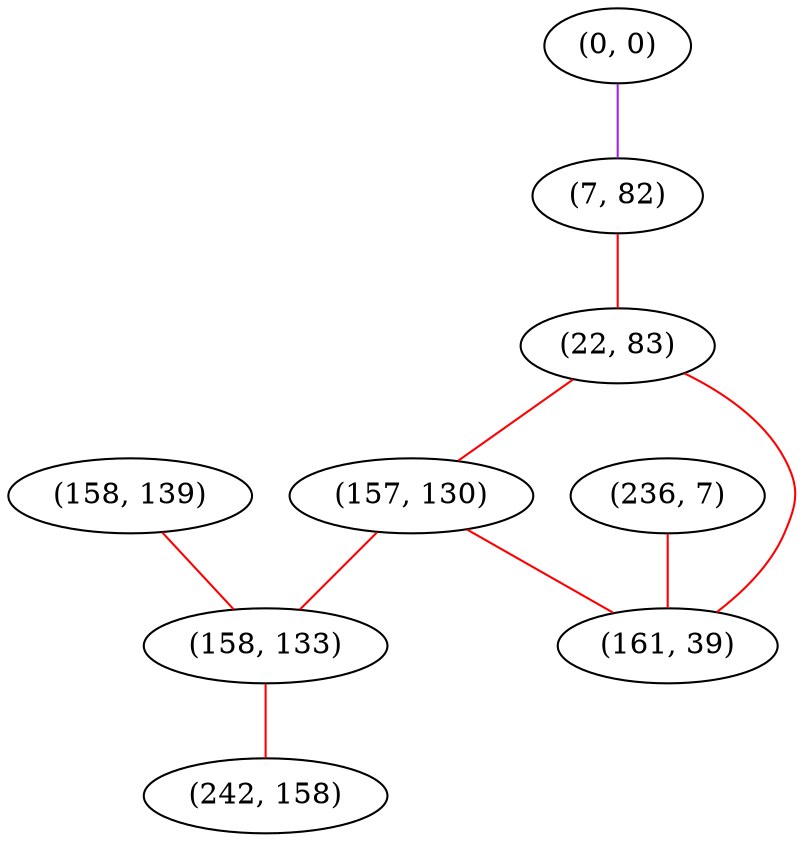 graph "" {
"(158, 139)";
"(0, 0)";
"(236, 7)";
"(7, 82)";
"(22, 83)";
"(157, 130)";
"(158, 133)";
"(161, 39)";
"(242, 158)";
"(158, 139)" -- "(158, 133)"  [color=red, key=0, weight=1];
"(0, 0)" -- "(7, 82)"  [color=purple, key=0, weight=4];
"(236, 7)" -- "(161, 39)"  [color=red, key=0, weight=1];
"(7, 82)" -- "(22, 83)"  [color=red, key=0, weight=1];
"(22, 83)" -- "(157, 130)"  [color=red, key=0, weight=1];
"(22, 83)" -- "(161, 39)"  [color=red, key=0, weight=1];
"(157, 130)" -- "(158, 133)"  [color=red, key=0, weight=1];
"(157, 130)" -- "(161, 39)"  [color=red, key=0, weight=1];
"(158, 133)" -- "(242, 158)"  [color=red, key=0, weight=1];
}

